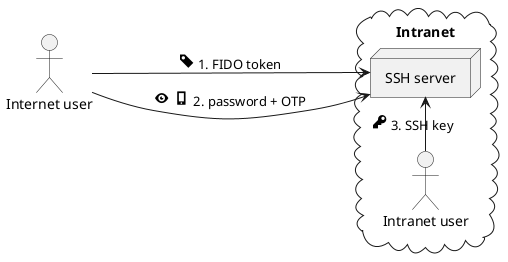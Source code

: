 @startuml

@startuml

!include <material/common>
!include <material/key_variant>
!include <material/flash>

left to right direction

actor User_internet as "Internet user"

cloud Intranet {
  node Server as "SSH server"
  actor User_intranet as "Intranet user"
}

User_internet ---> Server : <size:20><&tag></size> 1. FIDO token
User_internet ---> Server : <size:20><&eye> <&phone></size> 2. password + OTP
User_intranet -> Server : <size:20><&key></size> 3. SSH key


@enduml